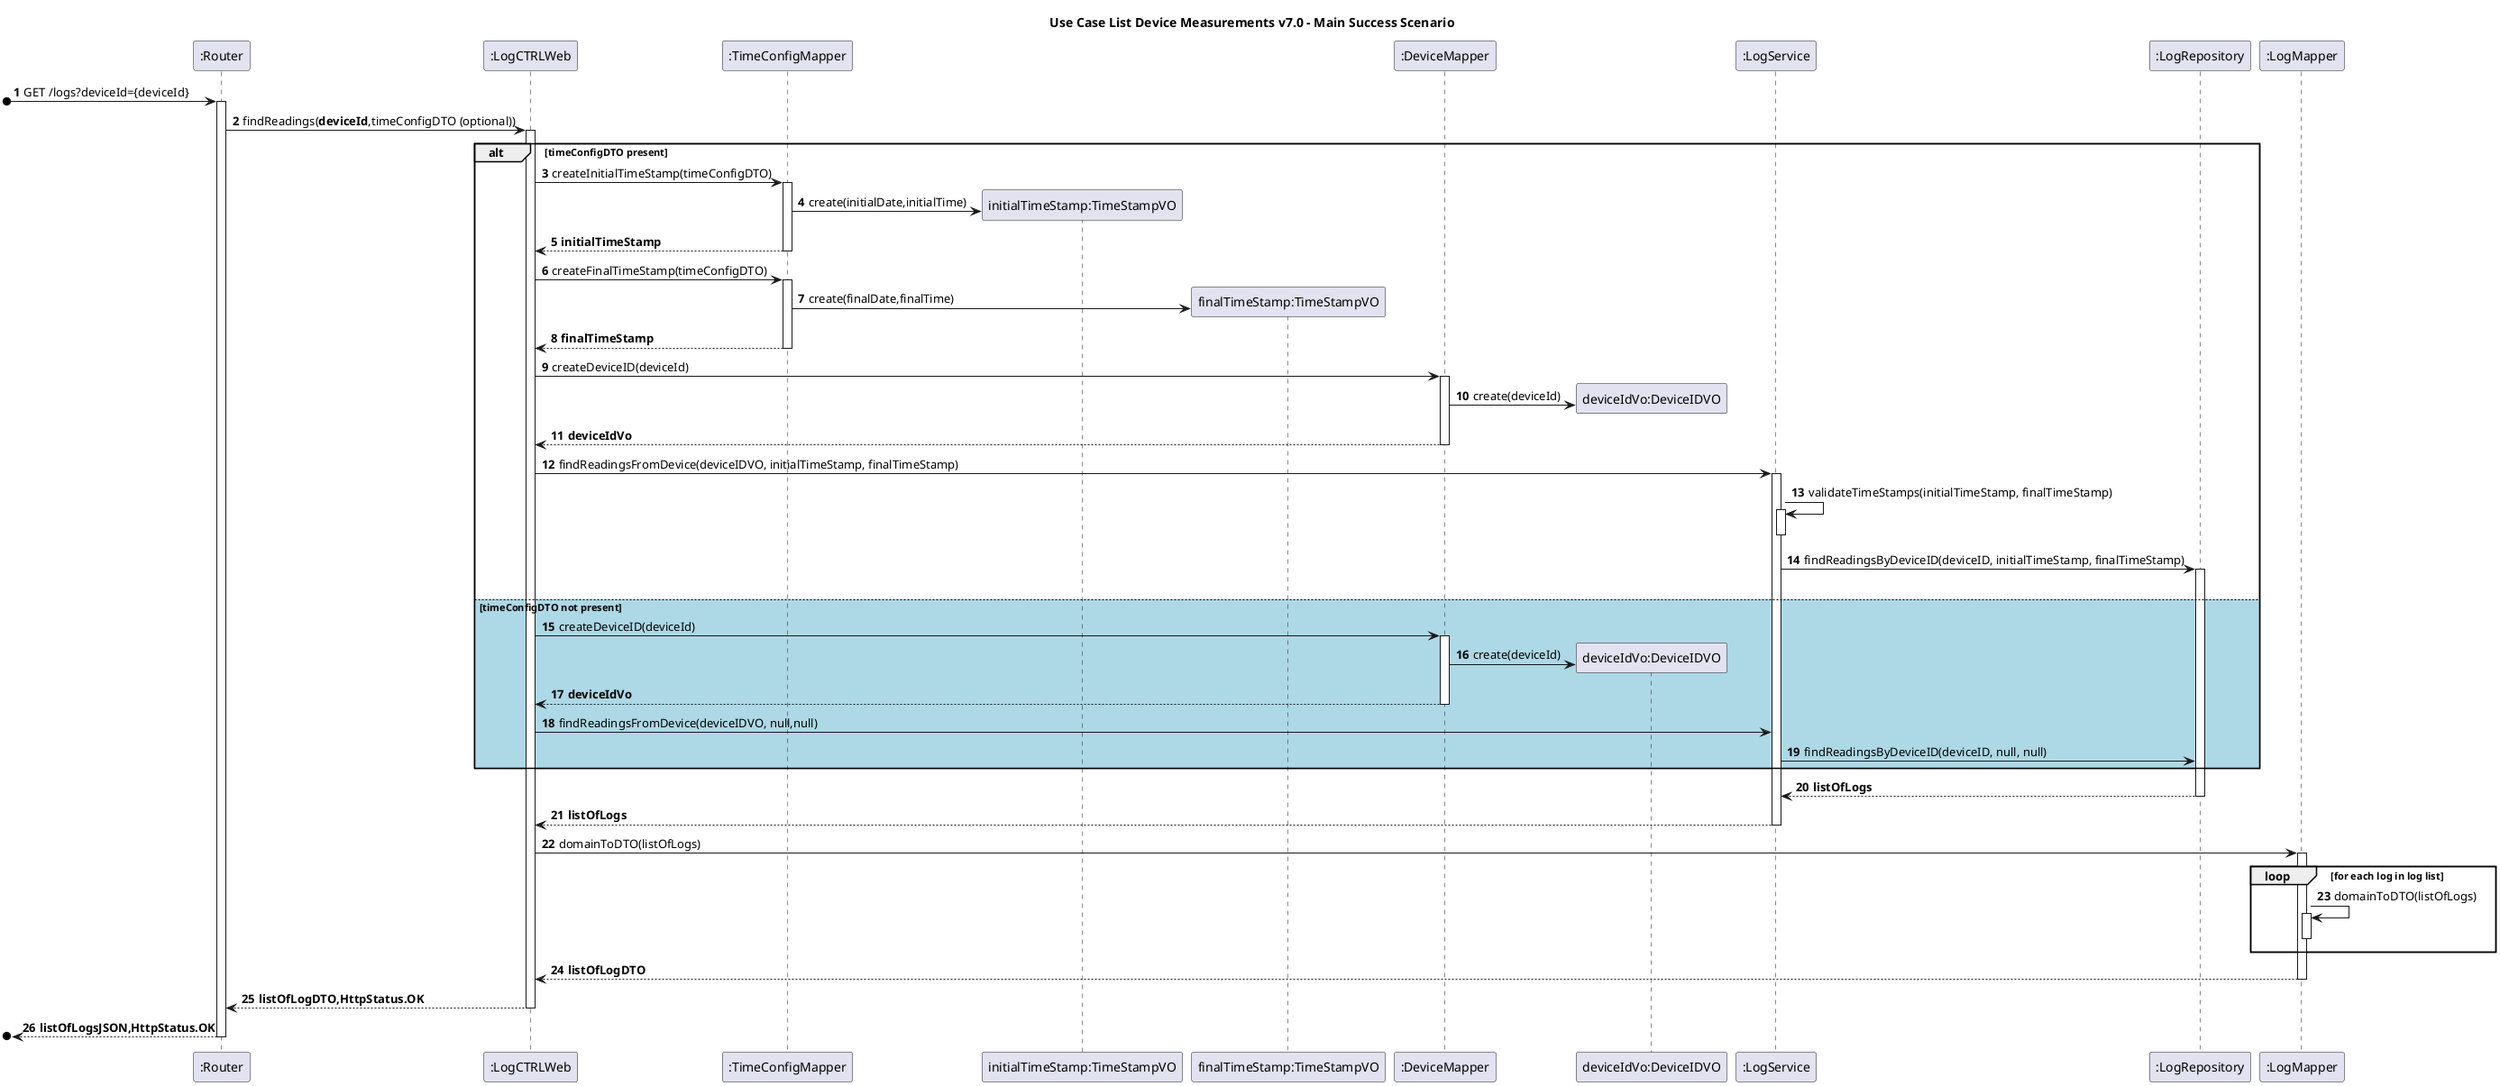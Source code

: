 @startuml
autonumber
title Use Case List Device Measurements v7.0 - Main Success Scenario

participant ":Router" as R
participant ":LogCTRLWeb" as C
participant ":TimeConfigMapper" as TCA
participant "initialTimeStamp:TimeStampVO" as TSVinit
participant "finalTimeStamp:TimeStampVO" as TSVfinal
participant ":DeviceMapper" as DM
participant "deviceIdVo:DeviceIDVO" as DIV
participant ":LogService" as LS
participant ":LogRepository" as LR
participant ":LogMapper" as LM


[o-> R : GET /logs?deviceId={deviceId}
activate R
R -> C : findReadings(**deviceId**,timeConfigDTO (optional))
activate C

alt timeConfigDTO present

C -> TCA : createInitialTimeStamp(timeConfigDTO)
activate TCA
TCA ->  TSVinit** : create(initialDate,initialTime)
TCA --> C : **initialTimeStamp**
deactivate TCA

C -> TCA : createFinalTimeStamp(timeConfigDTO)
activate TCA
TCA -> TSVfinal** : create(finalDate,finalTime)
TCA --> C : **finalTimeStamp**
deactivate TCA


C -> DM  : createDeviceID(deviceId)
activate DM
DM -> DIV** : create(deviceId)
DM --> C : **deviceIdVo**
deactivate DM

C -> LS : findReadingsFromDevice(deviceIDVO, initialTimeStamp, finalTimeStamp)
activate LS

LS -> LS : validateTimeStamps(initialTimeStamp, finalTimeStamp)
activate LS
deactivate LS

LS -> LR : findReadingsByDeviceID(deviceID, initialTimeStamp, finalTimeStamp)
activate LR


|||
else #LightBlue timeConfigDTO not present

C -> DM  : createDeviceID(deviceId)
activate DM
DM -> DIV** : create(deviceId)
DM --> C : **deviceIdVo**
deactivate DM

C -> LS : findReadingsFromDevice(deviceIDVO, null,null)

LS -> LR : findReadingsByDeviceID(deviceID, null, null)

end



LR --> LS : **listOfLogs**
deactivate LR
LS --> C : **listOfLogs**
deactivate LS



C -> LM : domainToDTO(listOfLogs)
activate LM
loop for each log in log list
    LM -> LM : domainToDTO(listOfLogs)
    activate LM
    deactivate LM
end loop

LM --> C : **listOfLogDTO**
deactivate LM
C --> R : **listOfLogDTO,HttpStatus.OK**
deactivate C
[o<-- R : **listOfLogsJSON,HttpStatus.OK**
deactivate R

@enduml